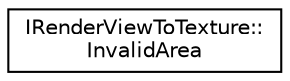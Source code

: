 digraph "Graphical Class Hierarchy"
{
 // LATEX_PDF_SIZE
  edge [fontname="Helvetica",fontsize="10",labelfontname="Helvetica",labelfontsize="10"];
  node [fontname="Helvetica",fontsize="10",shape=record];
  rankdir="LR";
  Node0 [label="IRenderViewToTexture::\lInvalidArea",height=0.2,width=0.4,color="black", fillcolor="white", style="filled",URL="$structIRenderViewToTexture_1_1InvalidArea.html",tooltip="Defines areas to invalidate (redraw)."];
}

